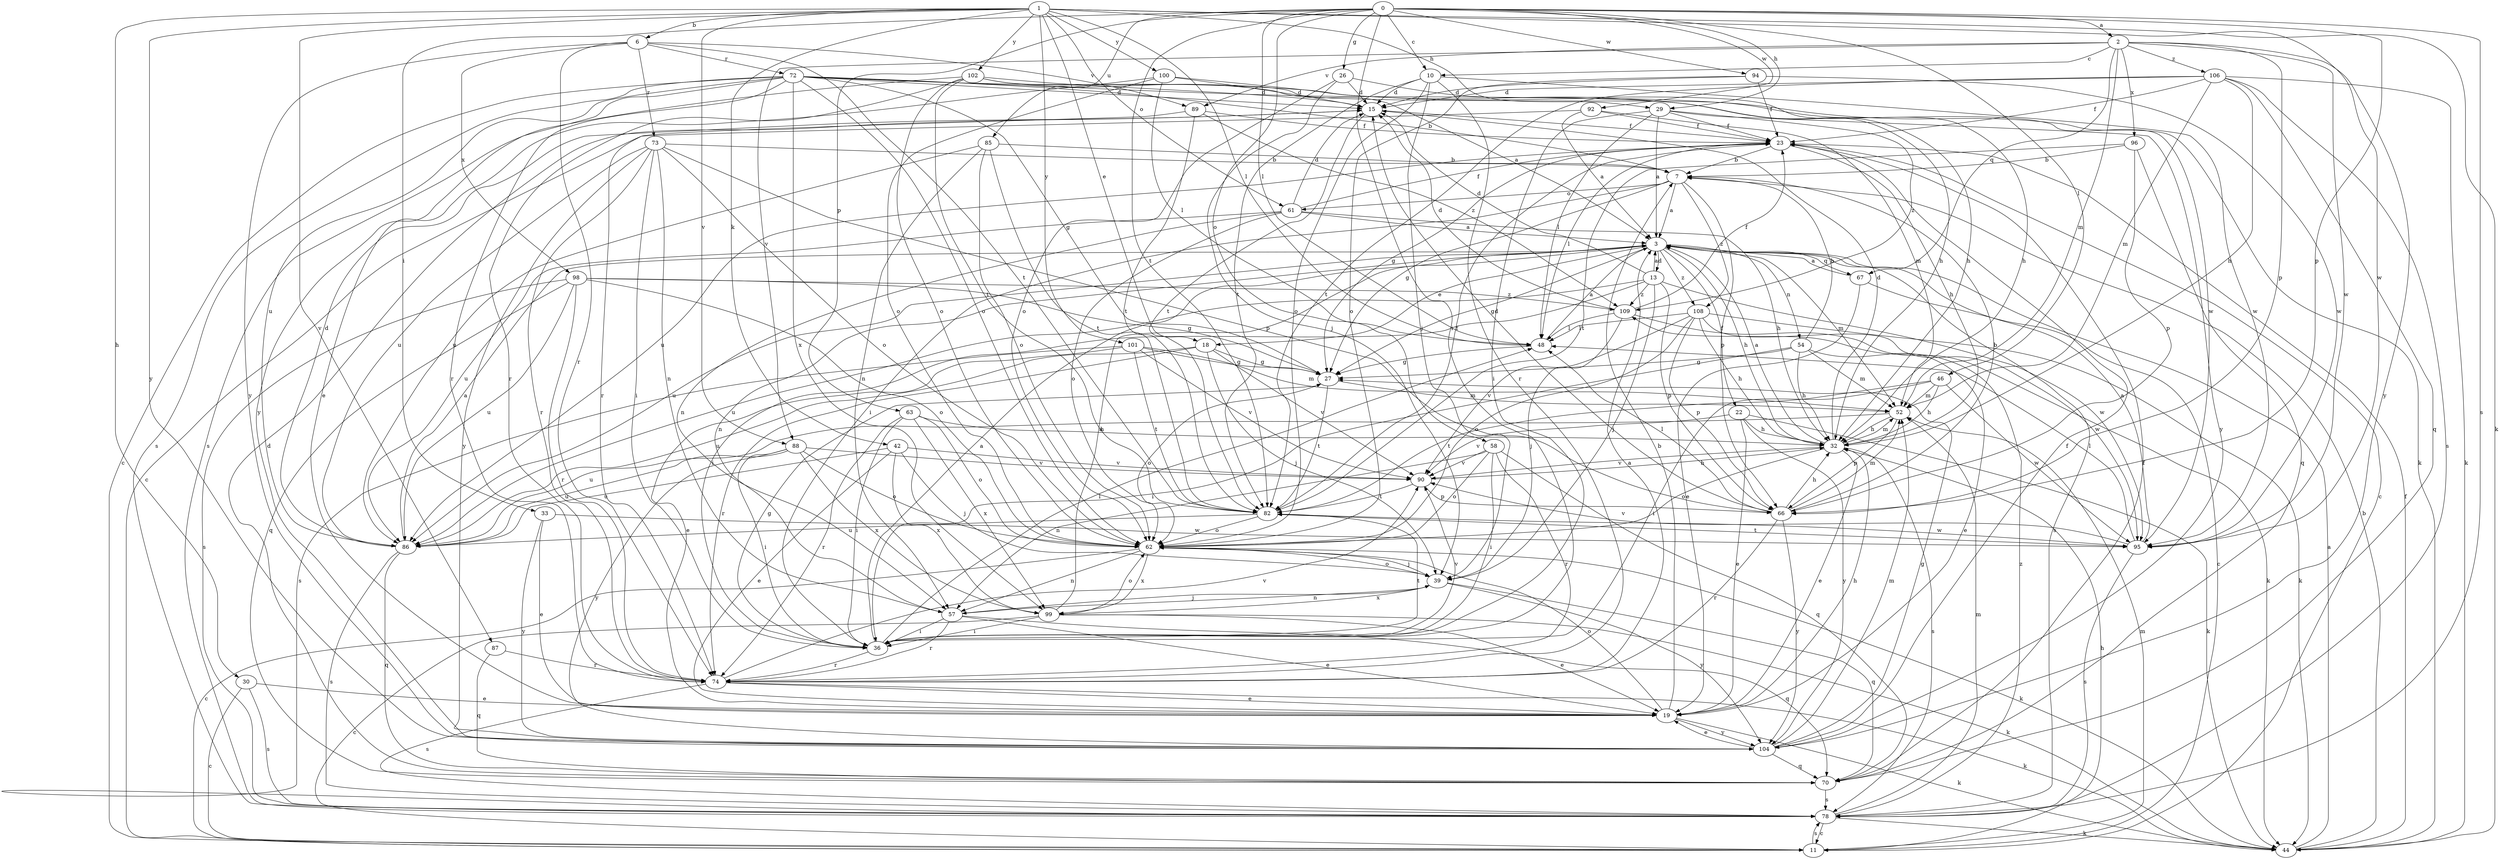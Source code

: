 strict digraph  {
0;
1;
2;
3;
6;
7;
10;
11;
13;
15;
18;
19;
22;
23;
26;
27;
29;
30;
32;
33;
36;
39;
42;
44;
46;
48;
52;
54;
57;
58;
61;
62;
63;
66;
67;
70;
72;
73;
74;
78;
82;
85;
86;
87;
88;
89;
90;
92;
94;
95;
96;
98;
99;
100;
101;
102;
104;
106;
108;
109;
0 -> 2  [label=a];
0 -> 10  [label=c];
0 -> 26  [label=g];
0 -> 29  [label=h];
0 -> 33  [label=i];
0 -> 36  [label=i];
0 -> 46  [label=l];
0 -> 48  [label=l];
0 -> 58  [label=o];
0 -> 63  [label=p];
0 -> 66  [label=p];
0 -> 78  [label=s];
0 -> 82  [label=t];
0 -> 85  [label=u];
0 -> 92  [label=w];
0 -> 94  [label=w];
1 -> 6  [label=b];
1 -> 18  [label=e];
1 -> 29  [label=h];
1 -> 30  [label=h];
1 -> 42  [label=k];
1 -> 44  [label=k];
1 -> 48  [label=l];
1 -> 61  [label=o];
1 -> 87  [label=v];
1 -> 88  [label=v];
1 -> 95  [label=w];
1 -> 100  [label=y];
1 -> 101  [label=y];
1 -> 102  [label=y];
1 -> 104  [label=y];
2 -> 10  [label=c];
2 -> 52  [label=m];
2 -> 66  [label=p];
2 -> 67  [label=q];
2 -> 88  [label=v];
2 -> 89  [label=v];
2 -> 95  [label=w];
2 -> 96  [label=x];
2 -> 104  [label=y];
2 -> 106  [label=z];
3 -> 13  [label=d];
3 -> 18  [label=e];
3 -> 22  [label=f];
3 -> 27  [label=g];
3 -> 32  [label=h];
3 -> 52  [label=m];
3 -> 54  [label=n];
3 -> 57  [label=n];
3 -> 67  [label=q];
3 -> 78  [label=s];
3 -> 86  [label=u];
3 -> 108  [label=z];
6 -> 72  [label=r];
6 -> 73  [label=r];
6 -> 74  [label=r];
6 -> 82  [label=t];
6 -> 89  [label=v];
6 -> 98  [label=x];
6 -> 104  [label=y];
7 -> 3  [label=a];
7 -> 27  [label=g];
7 -> 36  [label=i];
7 -> 61  [label=o];
7 -> 66  [label=p];
7 -> 108  [label=z];
10 -> 15  [label=d];
10 -> 39  [label=j];
10 -> 62  [label=o];
10 -> 74  [label=r];
10 -> 82  [label=t];
10 -> 95  [label=w];
11 -> 32  [label=h];
11 -> 52  [label=m];
11 -> 78  [label=s];
13 -> 3  [label=a];
13 -> 15  [label=d];
13 -> 36  [label=i];
13 -> 39  [label=j];
13 -> 66  [label=p];
13 -> 86  [label=u];
13 -> 95  [label=w];
13 -> 109  [label=z];
15 -> 23  [label=f];
15 -> 82  [label=t];
18 -> 27  [label=g];
18 -> 39  [label=j];
18 -> 74  [label=r];
18 -> 86  [label=u];
18 -> 90  [label=v];
19 -> 7  [label=b];
19 -> 32  [label=h];
19 -> 44  [label=k];
19 -> 62  [label=o];
19 -> 104  [label=y];
22 -> 19  [label=e];
22 -> 32  [label=h];
22 -> 44  [label=k];
22 -> 90  [label=v];
22 -> 104  [label=y];
23 -> 7  [label=b];
23 -> 11  [label=c];
23 -> 27  [label=g];
23 -> 32  [label=h];
23 -> 48  [label=l];
23 -> 86  [label=u];
26 -> 15  [label=d];
26 -> 32  [label=h];
26 -> 39  [label=j];
26 -> 62  [label=o];
27 -> 52  [label=m];
27 -> 62  [label=o];
27 -> 82  [label=t];
29 -> 3  [label=a];
29 -> 23  [label=f];
29 -> 36  [label=i];
29 -> 48  [label=l];
29 -> 104  [label=y];
29 -> 109  [label=z];
30 -> 11  [label=c];
30 -> 19  [label=e];
30 -> 78  [label=s];
32 -> 3  [label=a];
32 -> 15  [label=d];
32 -> 19  [label=e];
32 -> 52  [label=m];
32 -> 62  [label=o];
32 -> 78  [label=s];
32 -> 90  [label=v];
33 -> 19  [label=e];
33 -> 95  [label=w];
33 -> 104  [label=y];
36 -> 3  [label=a];
36 -> 27  [label=g];
36 -> 48  [label=l];
36 -> 74  [label=r];
36 -> 82  [label=t];
36 -> 90  [label=v];
39 -> 57  [label=n];
39 -> 62  [label=o];
39 -> 70  [label=q];
39 -> 99  [label=x];
39 -> 104  [label=y];
42 -> 19  [label=e];
42 -> 39  [label=j];
42 -> 86  [label=u];
42 -> 90  [label=v];
42 -> 99  [label=x];
44 -> 3  [label=a];
44 -> 7  [label=b];
44 -> 23  [label=f];
46 -> 32  [label=h];
46 -> 36  [label=i];
46 -> 52  [label=m];
46 -> 82  [label=t];
46 -> 95  [label=w];
48 -> 3  [label=a];
48 -> 27  [label=g];
52 -> 32  [label=h];
52 -> 66  [label=p];
52 -> 86  [label=u];
54 -> 7  [label=b];
54 -> 19  [label=e];
54 -> 27  [label=g];
54 -> 32  [label=h];
54 -> 36  [label=i];
54 -> 52  [label=m];
57 -> 19  [label=e];
57 -> 36  [label=i];
57 -> 39  [label=j];
57 -> 70  [label=q];
57 -> 74  [label=r];
58 -> 36  [label=i];
58 -> 57  [label=n];
58 -> 62  [label=o];
58 -> 70  [label=q];
58 -> 74  [label=r];
58 -> 90  [label=v];
61 -> 3  [label=a];
61 -> 15  [label=d];
61 -> 23  [label=f];
61 -> 32  [label=h];
61 -> 57  [label=n];
61 -> 62  [label=o];
61 -> 86  [label=u];
62 -> 11  [label=c];
62 -> 39  [label=j];
62 -> 44  [label=k];
62 -> 57  [label=n];
62 -> 99  [label=x];
63 -> 32  [label=h];
63 -> 36  [label=i];
63 -> 62  [label=o];
63 -> 74  [label=r];
63 -> 99  [label=x];
66 -> 7  [label=b];
66 -> 15  [label=d];
66 -> 32  [label=h];
66 -> 48  [label=l];
66 -> 52  [label=m];
66 -> 74  [label=r];
66 -> 104  [label=y];
67 -> 3  [label=a];
67 -> 11  [label=c];
67 -> 19  [label=e];
70 -> 15  [label=d];
70 -> 23  [label=f];
70 -> 78  [label=s];
72 -> 7  [label=b];
72 -> 11  [label=c];
72 -> 15  [label=d];
72 -> 27  [label=g];
72 -> 32  [label=h];
72 -> 44  [label=k];
72 -> 62  [label=o];
72 -> 74  [label=r];
72 -> 78  [label=s];
72 -> 86  [label=u];
72 -> 99  [label=x];
72 -> 104  [label=y];
73 -> 7  [label=b];
73 -> 36  [label=i];
73 -> 57  [label=n];
73 -> 62  [label=o];
73 -> 66  [label=p];
73 -> 74  [label=r];
73 -> 86  [label=u];
73 -> 104  [label=y];
74 -> 3  [label=a];
74 -> 19  [label=e];
74 -> 44  [label=k];
74 -> 78  [label=s];
74 -> 90  [label=v];
78 -> 11  [label=c];
78 -> 44  [label=k];
78 -> 52  [label=m];
78 -> 109  [label=z];
82 -> 23  [label=f];
82 -> 62  [label=o];
82 -> 86  [label=u];
82 -> 95  [label=w];
85 -> 7  [label=b];
85 -> 57  [label=n];
85 -> 62  [label=o];
85 -> 82  [label=t];
85 -> 86  [label=u];
86 -> 3  [label=a];
86 -> 15  [label=d];
86 -> 70  [label=q];
86 -> 78  [label=s];
87 -> 70  [label=q];
87 -> 74  [label=r];
88 -> 36  [label=i];
88 -> 62  [label=o];
88 -> 86  [label=u];
88 -> 90  [label=v];
88 -> 99  [label=x];
88 -> 104  [label=y];
89 -> 23  [label=f];
89 -> 74  [label=r];
89 -> 82  [label=t];
89 -> 109  [label=z];
90 -> 32  [label=h];
90 -> 66  [label=p];
90 -> 82  [label=t];
92 -> 3  [label=a];
92 -> 11  [label=c];
92 -> 23  [label=f];
92 -> 52  [label=m];
94 -> 15  [label=d];
94 -> 23  [label=f];
94 -> 62  [label=o];
94 -> 95  [label=w];
95 -> 3  [label=a];
95 -> 48  [label=l];
95 -> 78  [label=s];
95 -> 82  [label=t];
95 -> 90  [label=v];
96 -> 7  [label=b];
96 -> 66  [label=p];
96 -> 70  [label=q];
96 -> 82  [label=t];
98 -> 27  [label=g];
98 -> 62  [label=o];
98 -> 70  [label=q];
98 -> 74  [label=r];
98 -> 78  [label=s];
98 -> 86  [label=u];
98 -> 109  [label=z];
99 -> 3  [label=a];
99 -> 11  [label=c];
99 -> 19  [label=e];
99 -> 36  [label=i];
99 -> 44  [label=k];
99 -> 62  [label=o];
100 -> 15  [label=d];
100 -> 19  [label=e];
100 -> 32  [label=h];
100 -> 48  [label=l];
100 -> 62  [label=o];
101 -> 19  [label=e];
101 -> 27  [label=g];
101 -> 52  [label=m];
101 -> 78  [label=s];
101 -> 82  [label=t];
101 -> 90  [label=v];
102 -> 3  [label=a];
102 -> 15  [label=d];
102 -> 62  [label=o];
102 -> 74  [label=r];
102 -> 78  [label=s];
102 -> 82  [label=t];
102 -> 95  [label=w];
104 -> 19  [label=e];
104 -> 23  [label=f];
104 -> 27  [label=g];
104 -> 52  [label=m];
104 -> 70  [label=q];
106 -> 15  [label=d];
106 -> 23  [label=f];
106 -> 32  [label=h];
106 -> 44  [label=k];
106 -> 52  [label=m];
106 -> 70  [label=q];
106 -> 78  [label=s];
106 -> 82  [label=t];
108 -> 32  [label=h];
108 -> 44  [label=k];
108 -> 48  [label=l];
108 -> 62  [label=o];
108 -> 66  [label=p];
108 -> 90  [label=v];
108 -> 95  [label=w];
109 -> 15  [label=d];
109 -> 23  [label=f];
109 -> 39  [label=j];
109 -> 44  [label=k];
109 -> 48  [label=l];
}

